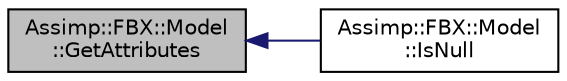 digraph "Assimp::FBX::Model::GetAttributes"
{
  edge [fontname="Helvetica",fontsize="10",labelfontname="Helvetica",labelfontsize="10"];
  node [fontname="Helvetica",fontsize="10",shape=record];
  rankdir="LR";
  Node1 [label="Assimp::FBX::Model\l::GetAttributes",height=0.2,width=0.4,color="black", fillcolor="grey75", style="filled", fontcolor="black"];
  Node1 -> Node2 [dir="back",color="midnightblue",fontsize="10",style="solid"];
  Node2 [label="Assimp::FBX::Model\l::IsNull",height=0.2,width=0.4,color="black", fillcolor="white", style="filled",URL="$class_assimp_1_1_f_b_x_1_1_model.html#a13cef36de072c1838193021864cdfd9e"];
}
